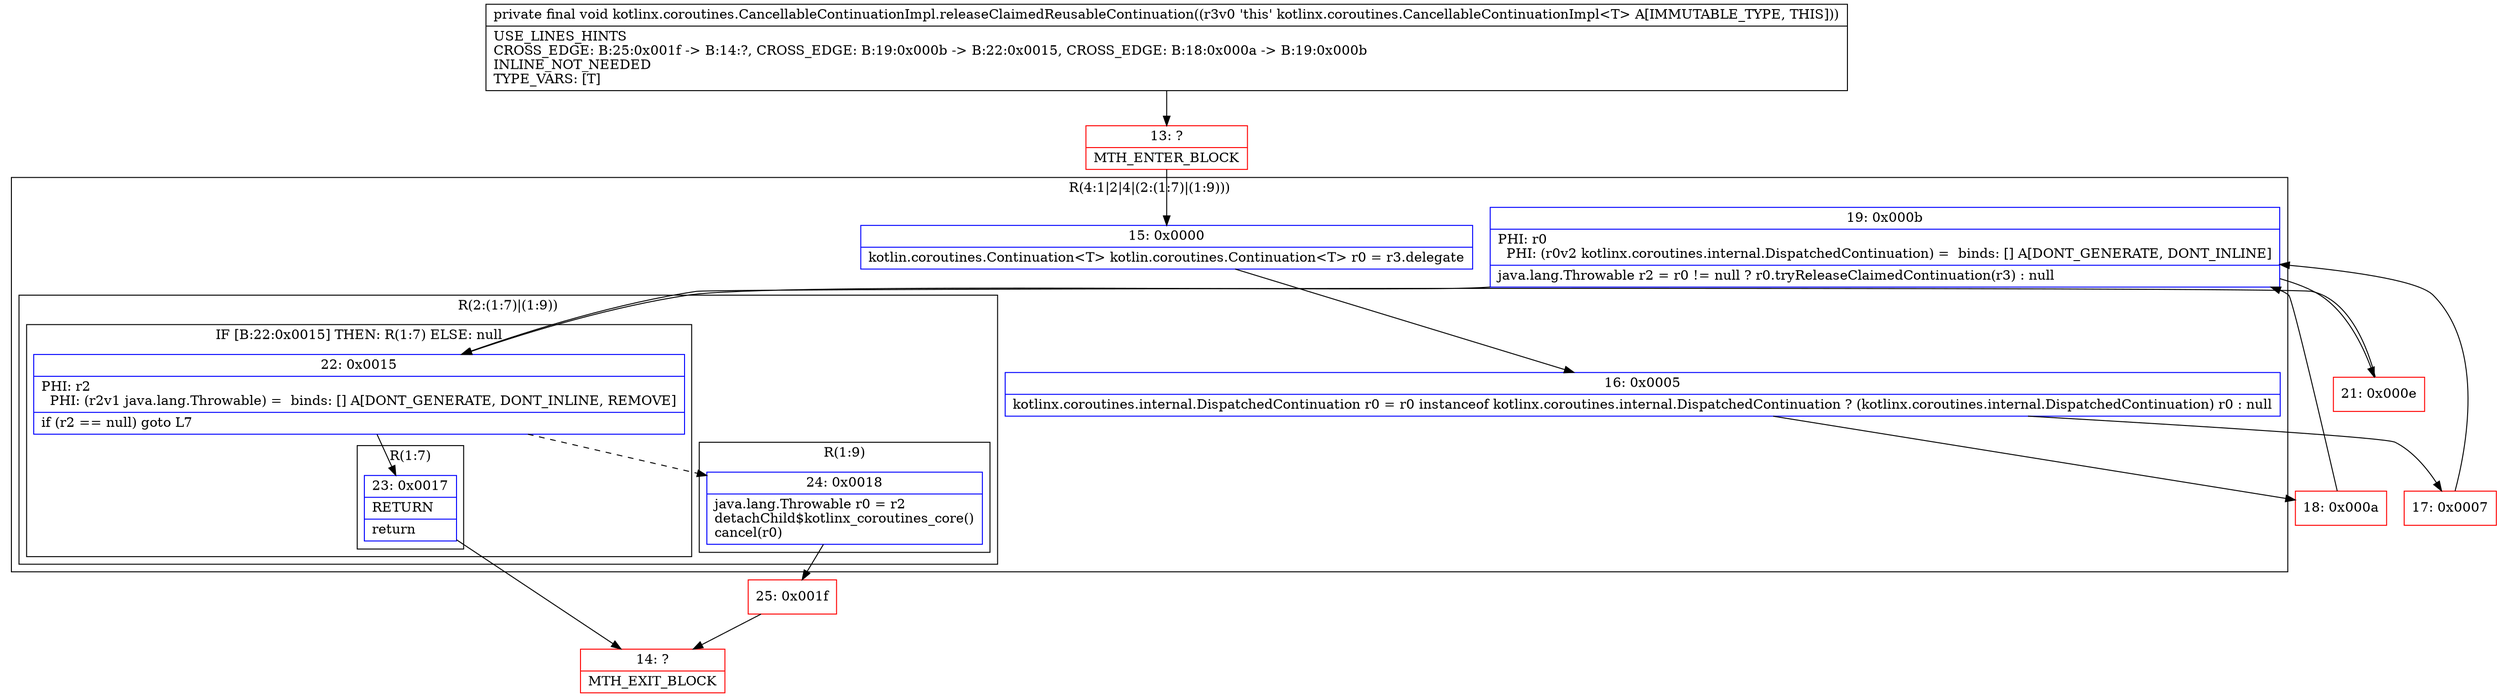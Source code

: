digraph "CFG forkotlinx.coroutines.CancellableContinuationImpl.releaseClaimedReusableContinuation()V" {
subgraph cluster_Region_831652665 {
label = "R(4:1|2|4|(2:(1:7)|(1:9)))";
node [shape=record,color=blue];
Node_15 [shape=record,label="{15\:\ 0x0000|kotlin.coroutines.Continuation\<T\> kotlin.coroutines.Continuation\<T\> r0 = r3.delegate\l}"];
Node_16 [shape=record,label="{16\:\ 0x0005|kotlinx.coroutines.internal.DispatchedContinuation r0 = r0 instanceof kotlinx.coroutines.internal.DispatchedContinuation ? (kotlinx.coroutines.internal.DispatchedContinuation) r0 : null\l}"];
Node_19 [shape=record,label="{19\:\ 0x000b|PHI: r0 \l  PHI: (r0v2 kotlinx.coroutines.internal.DispatchedContinuation) =  binds: [] A[DONT_GENERATE, DONT_INLINE]\l|java.lang.Throwable r2 = r0 != null ? r0.tryReleaseClaimedContinuation(r3) : null\l}"];
subgraph cluster_Region_1191142844 {
label = "R(2:(1:7)|(1:9))";
node [shape=record,color=blue];
subgraph cluster_IfRegion_1400520497 {
label = "IF [B:22:0x0015] THEN: R(1:7) ELSE: null";
node [shape=record,color=blue];
Node_22 [shape=record,label="{22\:\ 0x0015|PHI: r2 \l  PHI: (r2v1 java.lang.Throwable) =  binds: [] A[DONT_GENERATE, DONT_INLINE, REMOVE]\l|if (r2 == null) goto L7\l}"];
subgraph cluster_Region_1033402334 {
label = "R(1:7)";
node [shape=record,color=blue];
Node_23 [shape=record,label="{23\:\ 0x0017|RETURN\l|return\l}"];
}
}
subgraph cluster_Region_2085727310 {
label = "R(1:9)";
node [shape=record,color=blue];
Node_24 [shape=record,label="{24\:\ 0x0018|java.lang.Throwable r0 = r2\ldetachChild$kotlinx_coroutines_core()\lcancel(r0)\l}"];
}
}
}
Node_13 [shape=record,color=red,label="{13\:\ ?|MTH_ENTER_BLOCK\l}"];
Node_17 [shape=record,color=red,label="{17\:\ 0x0007}"];
Node_21 [shape=record,color=red,label="{21\:\ 0x000e}"];
Node_14 [shape=record,color=red,label="{14\:\ ?|MTH_EXIT_BLOCK\l}"];
Node_25 [shape=record,color=red,label="{25\:\ 0x001f}"];
Node_18 [shape=record,color=red,label="{18\:\ 0x000a}"];
MethodNode[shape=record,label="{private final void kotlinx.coroutines.CancellableContinuationImpl.releaseClaimedReusableContinuation((r3v0 'this' kotlinx.coroutines.CancellableContinuationImpl\<T\> A[IMMUTABLE_TYPE, THIS]))  | USE_LINES_HINTS\lCROSS_EDGE: B:25:0x001f \-\> B:14:?, CROSS_EDGE: B:19:0x000b \-\> B:22:0x0015, CROSS_EDGE: B:18:0x000a \-\> B:19:0x000b\lINLINE_NOT_NEEDED\lTYPE_VARS: [T]\l}"];
MethodNode -> Node_13;Node_15 -> Node_16;
Node_16 -> Node_17;
Node_16 -> Node_18;
Node_19 -> Node_21;
Node_19 -> Node_22;
Node_22 -> Node_23;
Node_22 -> Node_24[style=dashed];
Node_23 -> Node_14;
Node_24 -> Node_25;
Node_13 -> Node_15;
Node_17 -> Node_19;
Node_21 -> Node_22;
Node_25 -> Node_14;
Node_18 -> Node_19;
}

